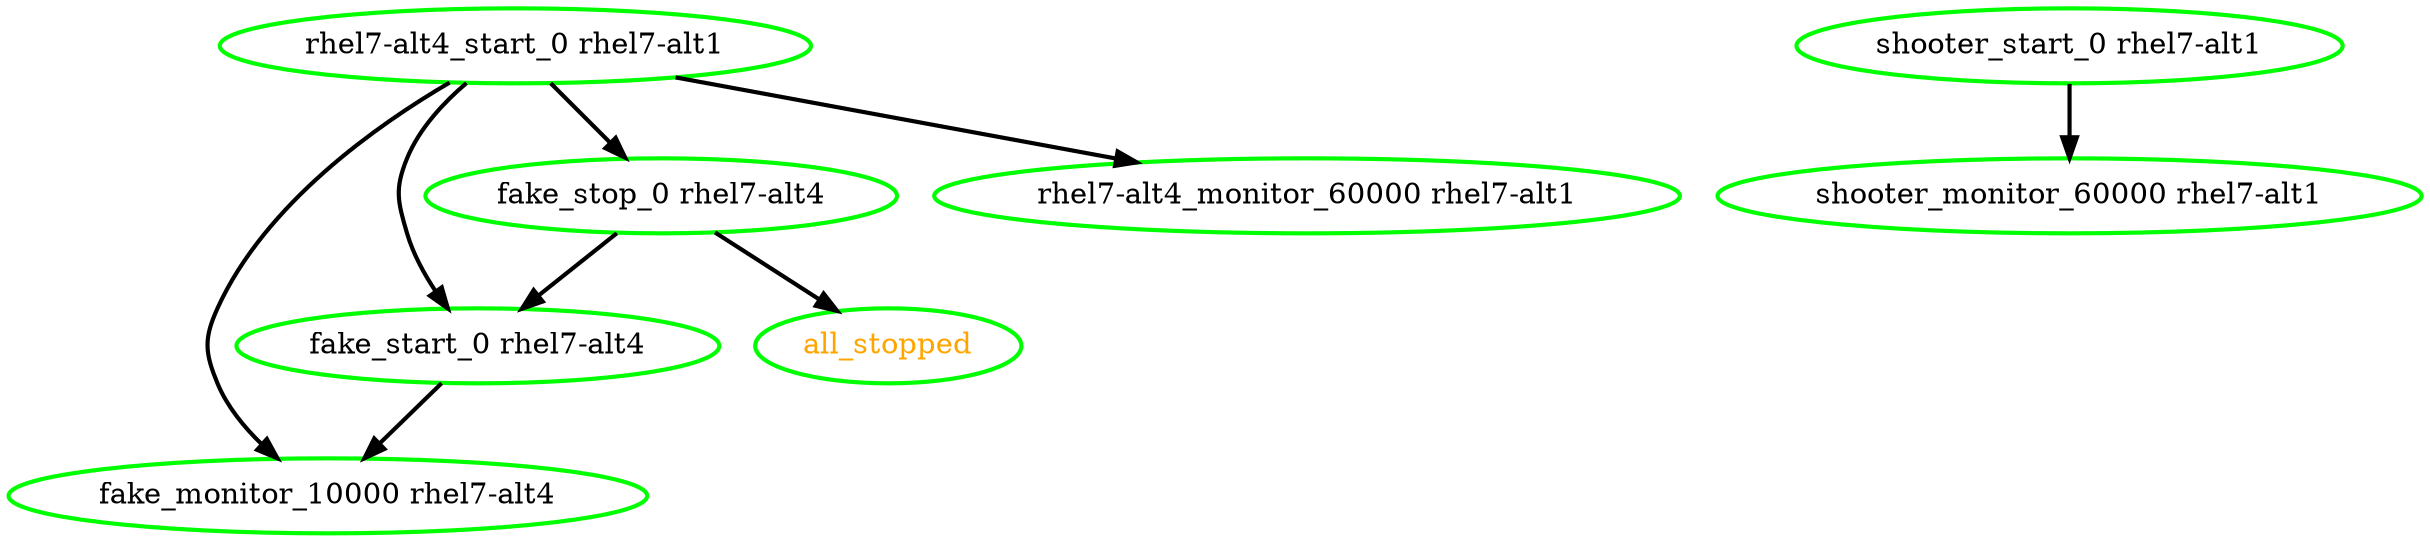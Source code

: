 digraph "g" {
"all_stopped" [ style=bold color="green" fontcolor="orange"]
"fake_monitor_10000 rhel7-alt4" [ style=bold color="green" fontcolor="black"]
"fake_start_0 rhel7-alt4" -> "fake_monitor_10000 rhel7-alt4" [ style = bold]
"fake_start_0 rhel7-alt4" [ style=bold color="green" fontcolor="black"]
"fake_stop_0 rhel7-alt4" -> "all_stopped" [ style = bold]
"fake_stop_0 rhel7-alt4" -> "fake_start_0 rhel7-alt4" [ style = bold]
"fake_stop_0 rhel7-alt4" [ style=bold color="green" fontcolor="black"]
"rhel7-alt4_monitor_60000 rhel7-alt1" [ style=bold color="green" fontcolor="black"]
"rhel7-alt4_start_0 rhel7-alt1" -> "fake_monitor_10000 rhel7-alt4" [ style = bold]
"rhel7-alt4_start_0 rhel7-alt1" -> "fake_start_0 rhel7-alt4" [ style = bold]
"rhel7-alt4_start_0 rhel7-alt1" -> "fake_stop_0 rhel7-alt4" [ style = bold]
"rhel7-alt4_start_0 rhel7-alt1" -> "rhel7-alt4_monitor_60000 rhel7-alt1" [ style = bold]
"rhel7-alt4_start_0 rhel7-alt1" [ style=bold color="green" fontcolor="black"]
"shooter_monitor_60000 rhel7-alt1" [ style=bold color="green" fontcolor="black"]
"shooter_start_0 rhel7-alt1" -> "shooter_monitor_60000 rhel7-alt1" [ style = bold]
"shooter_start_0 rhel7-alt1" [ style=bold color="green" fontcolor="black"]
}
